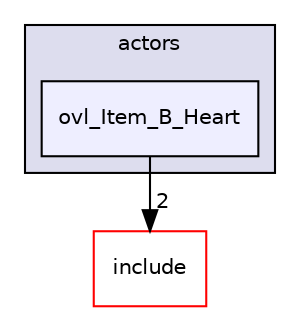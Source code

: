 digraph "src/overlays/actors/ovl_Item_B_Heart" {
  compound=true
  node [ fontsize="10", fontname="Helvetica"];
  edge [ labelfontsize="10", labelfontname="Helvetica"];
  subgraph clusterdir_e93473484be31ce7bcb356bd643a22f8 {
    graph [ bgcolor="#ddddee", pencolor="black", label="actors" fontname="Helvetica", fontsize="10", URL="dir_e93473484be31ce7bcb356bd643a22f8.html"]
  dir_3fad21d18bef1f41192d341f6b4aef76 [shape=box, label="ovl_Item_B_Heart", style="filled", fillcolor="#eeeeff", pencolor="black", URL="dir_3fad21d18bef1f41192d341f6b4aef76.html"];
  }
  dir_d44c64559bbebec7f509842c48db8b23 [shape=box label="include" fillcolor="white" style="filled" color="red" URL="dir_d44c64559bbebec7f509842c48db8b23.html"];
  dir_3fad21d18bef1f41192d341f6b4aef76->dir_d44c64559bbebec7f509842c48db8b23 [headlabel="2", labeldistance=1.5 headhref="dir_000395_000000.html"];
}
